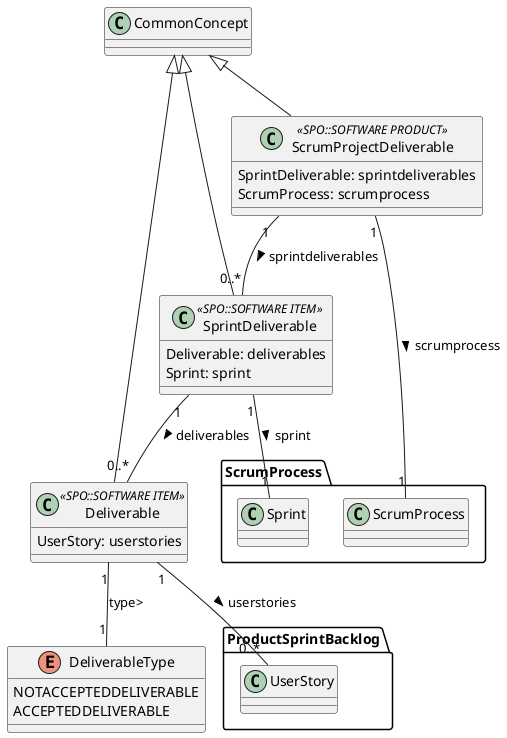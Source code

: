 @startuml ScrumDeliverable
enum DeliverableType {
    NOTACCEPTEDDELIVERABLE
    ACCEPTEDDELIVERABLE
}

class Deliverable <<SPO::SOFTWARE ITEM>>{

UserStory: userstories
}

CommonConcept <|-- Deliverable

Deliverable "1" -- "1" DeliverableType : type>
Deliverable "1" -- "0..*" ProductSprintBacklog.UserStory : userstories >

class SprintDeliverable <<SPO::SOFTWARE ITEM>>{

Deliverable: deliverables
Sprint: sprint
}

CommonConcept <|-- SprintDeliverable


SprintDeliverable "1" -- "0..*" Deliverable : deliverables >
SprintDeliverable "1" -- "1" ScrumProcess.Sprint : sprint >

class ScrumProjectDeliverable <<SPO::SOFTWARE PRODUCT>>{

SprintDeliverable: sprintdeliverables
ScrumProcess: scrumprocess
}

CommonConcept <|-- ScrumProjectDeliverable


ScrumProjectDeliverable "1" -- "0..*" SprintDeliverable : sprintdeliverables >
ScrumProjectDeliverable "1" -- "1" ScrumProcess.ScrumProcess : scrumprocess >

@enduml
